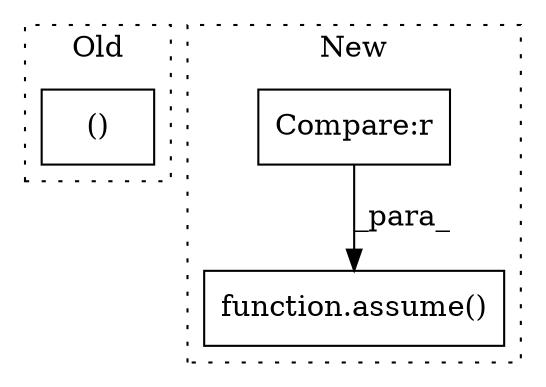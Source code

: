 digraph G {
subgraph cluster0 {
1 [label="()" a="54" s="2751" l="3" shape="box"];
label = "Old";
style="dotted";
}
subgraph cluster1 {
2 [label="function.assume()" a="75" s="5411,5452" l="7,1" shape="box"];
3 [label="Compare:r" a="40" s="5423" l="13" shape="box"];
label = "New";
style="dotted";
}
3 -> 2 [label="_para_"];
}